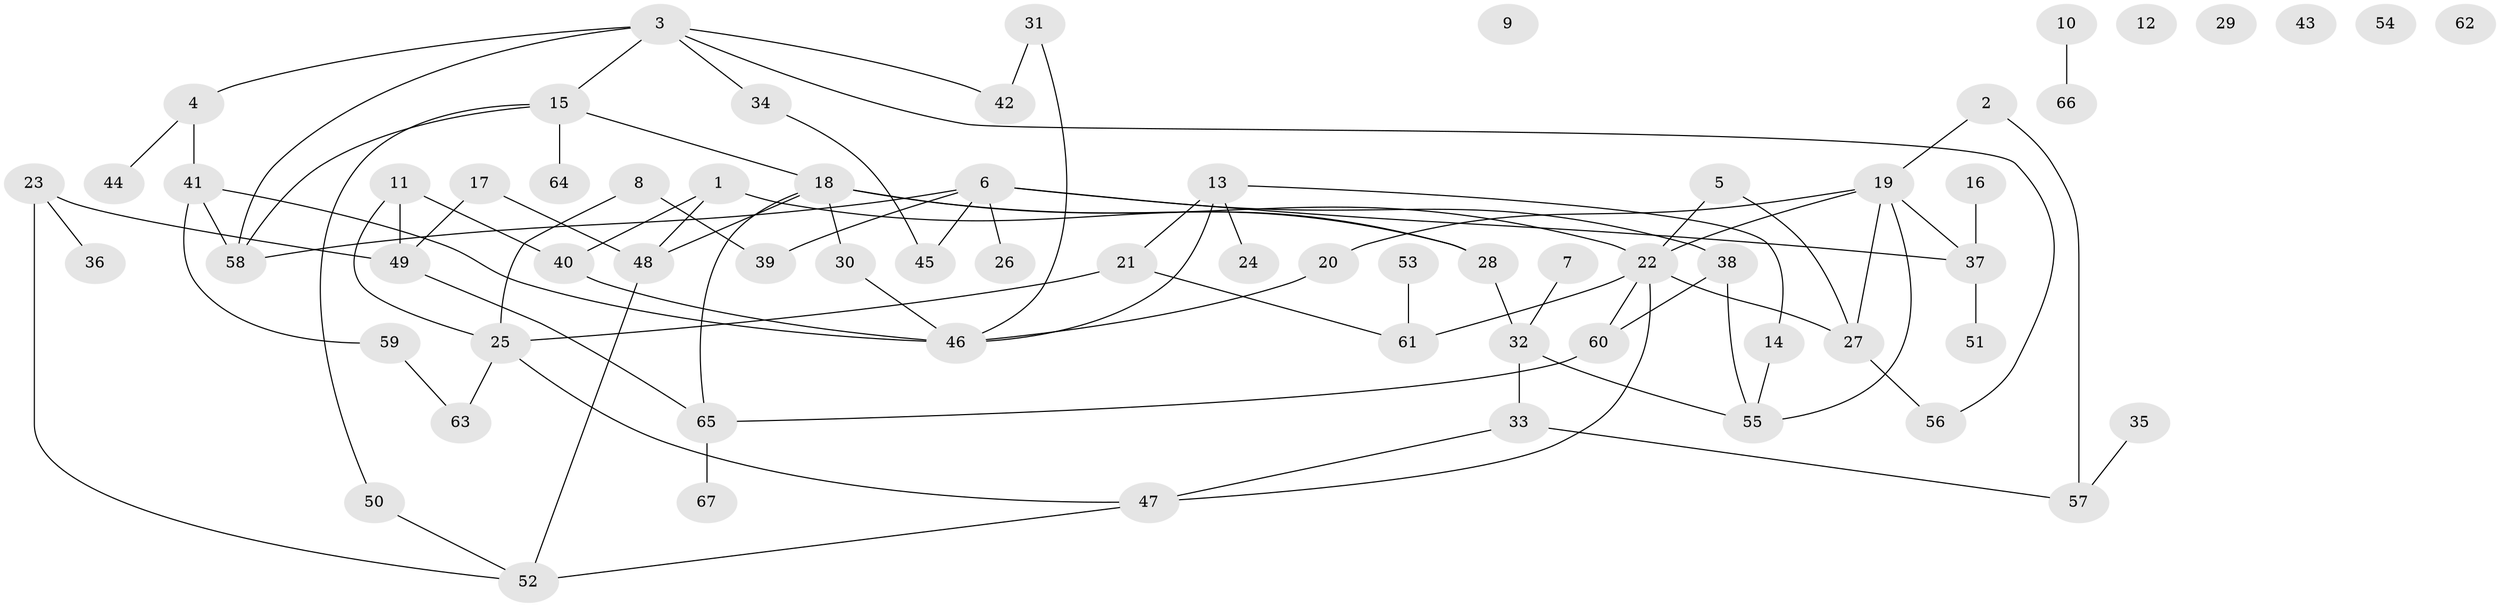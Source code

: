 // Generated by graph-tools (version 1.1) at 2025/49/03/09/25 03:49:14]
// undirected, 67 vertices, 88 edges
graph export_dot {
graph [start="1"]
  node [color=gray90,style=filled];
  1;
  2;
  3;
  4;
  5;
  6;
  7;
  8;
  9;
  10;
  11;
  12;
  13;
  14;
  15;
  16;
  17;
  18;
  19;
  20;
  21;
  22;
  23;
  24;
  25;
  26;
  27;
  28;
  29;
  30;
  31;
  32;
  33;
  34;
  35;
  36;
  37;
  38;
  39;
  40;
  41;
  42;
  43;
  44;
  45;
  46;
  47;
  48;
  49;
  50;
  51;
  52;
  53;
  54;
  55;
  56;
  57;
  58;
  59;
  60;
  61;
  62;
  63;
  64;
  65;
  66;
  67;
  1 -- 28;
  1 -- 40;
  1 -- 48;
  2 -- 19;
  2 -- 57;
  3 -- 4;
  3 -- 15;
  3 -- 34;
  3 -- 42;
  3 -- 56;
  3 -- 58;
  4 -- 41;
  4 -- 44;
  5 -- 22;
  5 -- 27;
  6 -- 26;
  6 -- 37;
  6 -- 38;
  6 -- 39;
  6 -- 45;
  6 -- 58;
  7 -- 32;
  8 -- 25;
  8 -- 39;
  10 -- 66;
  11 -- 25;
  11 -- 40;
  11 -- 49;
  13 -- 14;
  13 -- 21;
  13 -- 24;
  13 -- 46;
  14 -- 55;
  15 -- 18;
  15 -- 50;
  15 -- 58;
  15 -- 64;
  16 -- 37;
  17 -- 48;
  17 -- 49;
  18 -- 22;
  18 -- 28;
  18 -- 30;
  18 -- 48;
  18 -- 65;
  19 -- 20;
  19 -- 22;
  19 -- 27;
  19 -- 37;
  19 -- 55;
  20 -- 46;
  21 -- 25;
  21 -- 61;
  22 -- 27;
  22 -- 47;
  22 -- 60;
  22 -- 61;
  23 -- 36;
  23 -- 49;
  23 -- 52;
  25 -- 47;
  25 -- 63;
  27 -- 56;
  28 -- 32;
  30 -- 46;
  31 -- 42;
  31 -- 46;
  32 -- 33;
  32 -- 55;
  33 -- 47;
  33 -- 57;
  34 -- 45;
  35 -- 57;
  37 -- 51;
  38 -- 55;
  38 -- 60;
  40 -- 46;
  41 -- 46;
  41 -- 58;
  41 -- 59;
  47 -- 52;
  48 -- 52;
  49 -- 65;
  50 -- 52;
  53 -- 61;
  59 -- 63;
  60 -- 65;
  65 -- 67;
}
